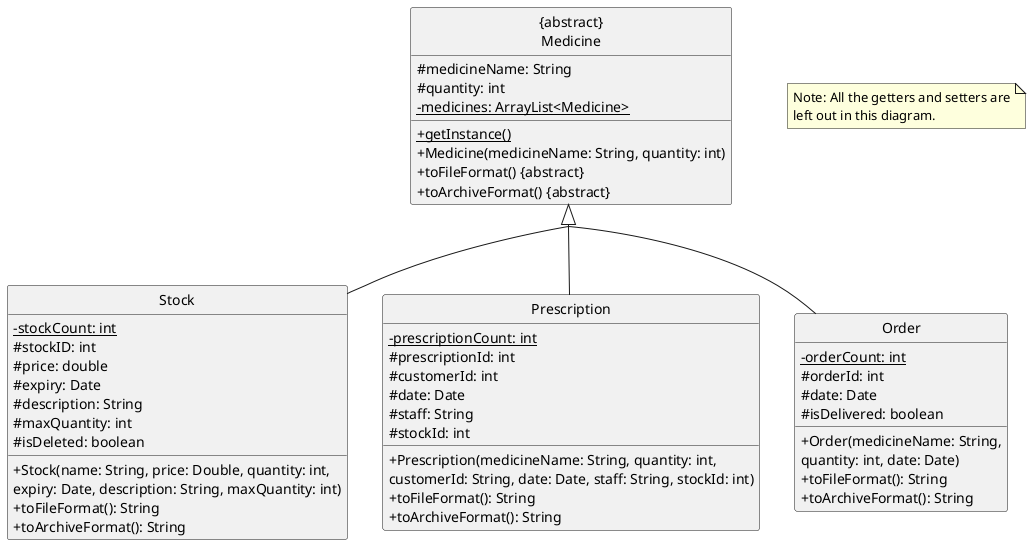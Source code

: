 @startuml
'https://plantuml.com/class-diagram
' hide the circles in the diagram
hide circle
' hide the icons for access modifiers
skinparam classAttributeIconSize 0
' to join all the arrows
skinparam groupInheritance 3

class "{abstract}\nMedicine"{
    #medicineName: String
    #quantity: int
    -{static} medicines: ArrayList<Medicine>
    +{static} getInstance()
    +Medicine(medicineName: String, quantity: int)
    +toFileFormat() &#123;abstract&#125;
    +toArchiveFormat() &#123;abstract&#125;
}

class "Stock"{
    -{static} stockCount: int
    #stockID: int
    #price: double
    #expiry: Date
    #description: String
    #maxQuantity: int
    #isDeleted: boolean
    +Stock(name: String, price: Double, quantity: int,
     expiry: Date, description: String, maxQuantity: int)
    +toFileFormat(): String
    +toArchiveFormat(): String
}

class "Prescription"{
    -{static} prescriptionCount: int
    #prescriptionId: int
    #customerId: int
    #date: Date
    #staff: String
    #stockId: int
    +Prescription(medicineName: String, quantity: int,
     customerId: String, date: Date, staff: String, stockId: int)
    +toFileFormat(): String
    +toArchiveFormat(): String
}

class "Order"{
    -{static} orderCount: int
    #orderId: int
    #date: Date
    #isDelivered: boolean
    +Order(medicineName: String,
    quantity: int, date: Date)
    +toFileFormat(): String
    +toArchiveFormat(): String
}

"{abstract}\nMedicine" <|-- "Stock"
"{abstract}\nMedicine" <|-- "Prescription"
"{abstract}\nMedicine" <|-- "Order"

note "Note: All the getters and setters are\nleft out in this diagram." as n1
@enduml